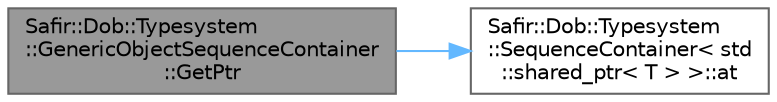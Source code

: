 digraph "Safir::Dob::Typesystem::GenericObjectSequenceContainer::GetPtr"
{
 // LATEX_PDF_SIZE
  bgcolor="transparent";
  edge [fontname=Helvetica,fontsize=10,labelfontname=Helvetica,labelfontsize=10];
  node [fontname=Helvetica,fontsize=10,shape=box,height=0.2,width=0.4];
  rankdir="LR";
  Node1 [label="Safir::Dob::Typesystem\l::GenericObjectSequenceContainer\l::GetPtr",height=0.2,width=0.4,color="gray40", fillcolor="grey60", style="filled", fontcolor="black",tooltip="Get the object at the specified index, const version."];
  Node1 -> Node2 [color="steelblue1",style="solid"];
  Node2 [label="Safir::Dob::Typesystem\l::SequenceContainer\< std\l::shared_ptr\< T \> \>::at",height=0.2,width=0.4,color="grey40", fillcolor="white", style="filled",URL="$a01527.html#a01412f954f058caca524c2d06a472185",tooltip="Get const reference to the value with specified index."];
}
